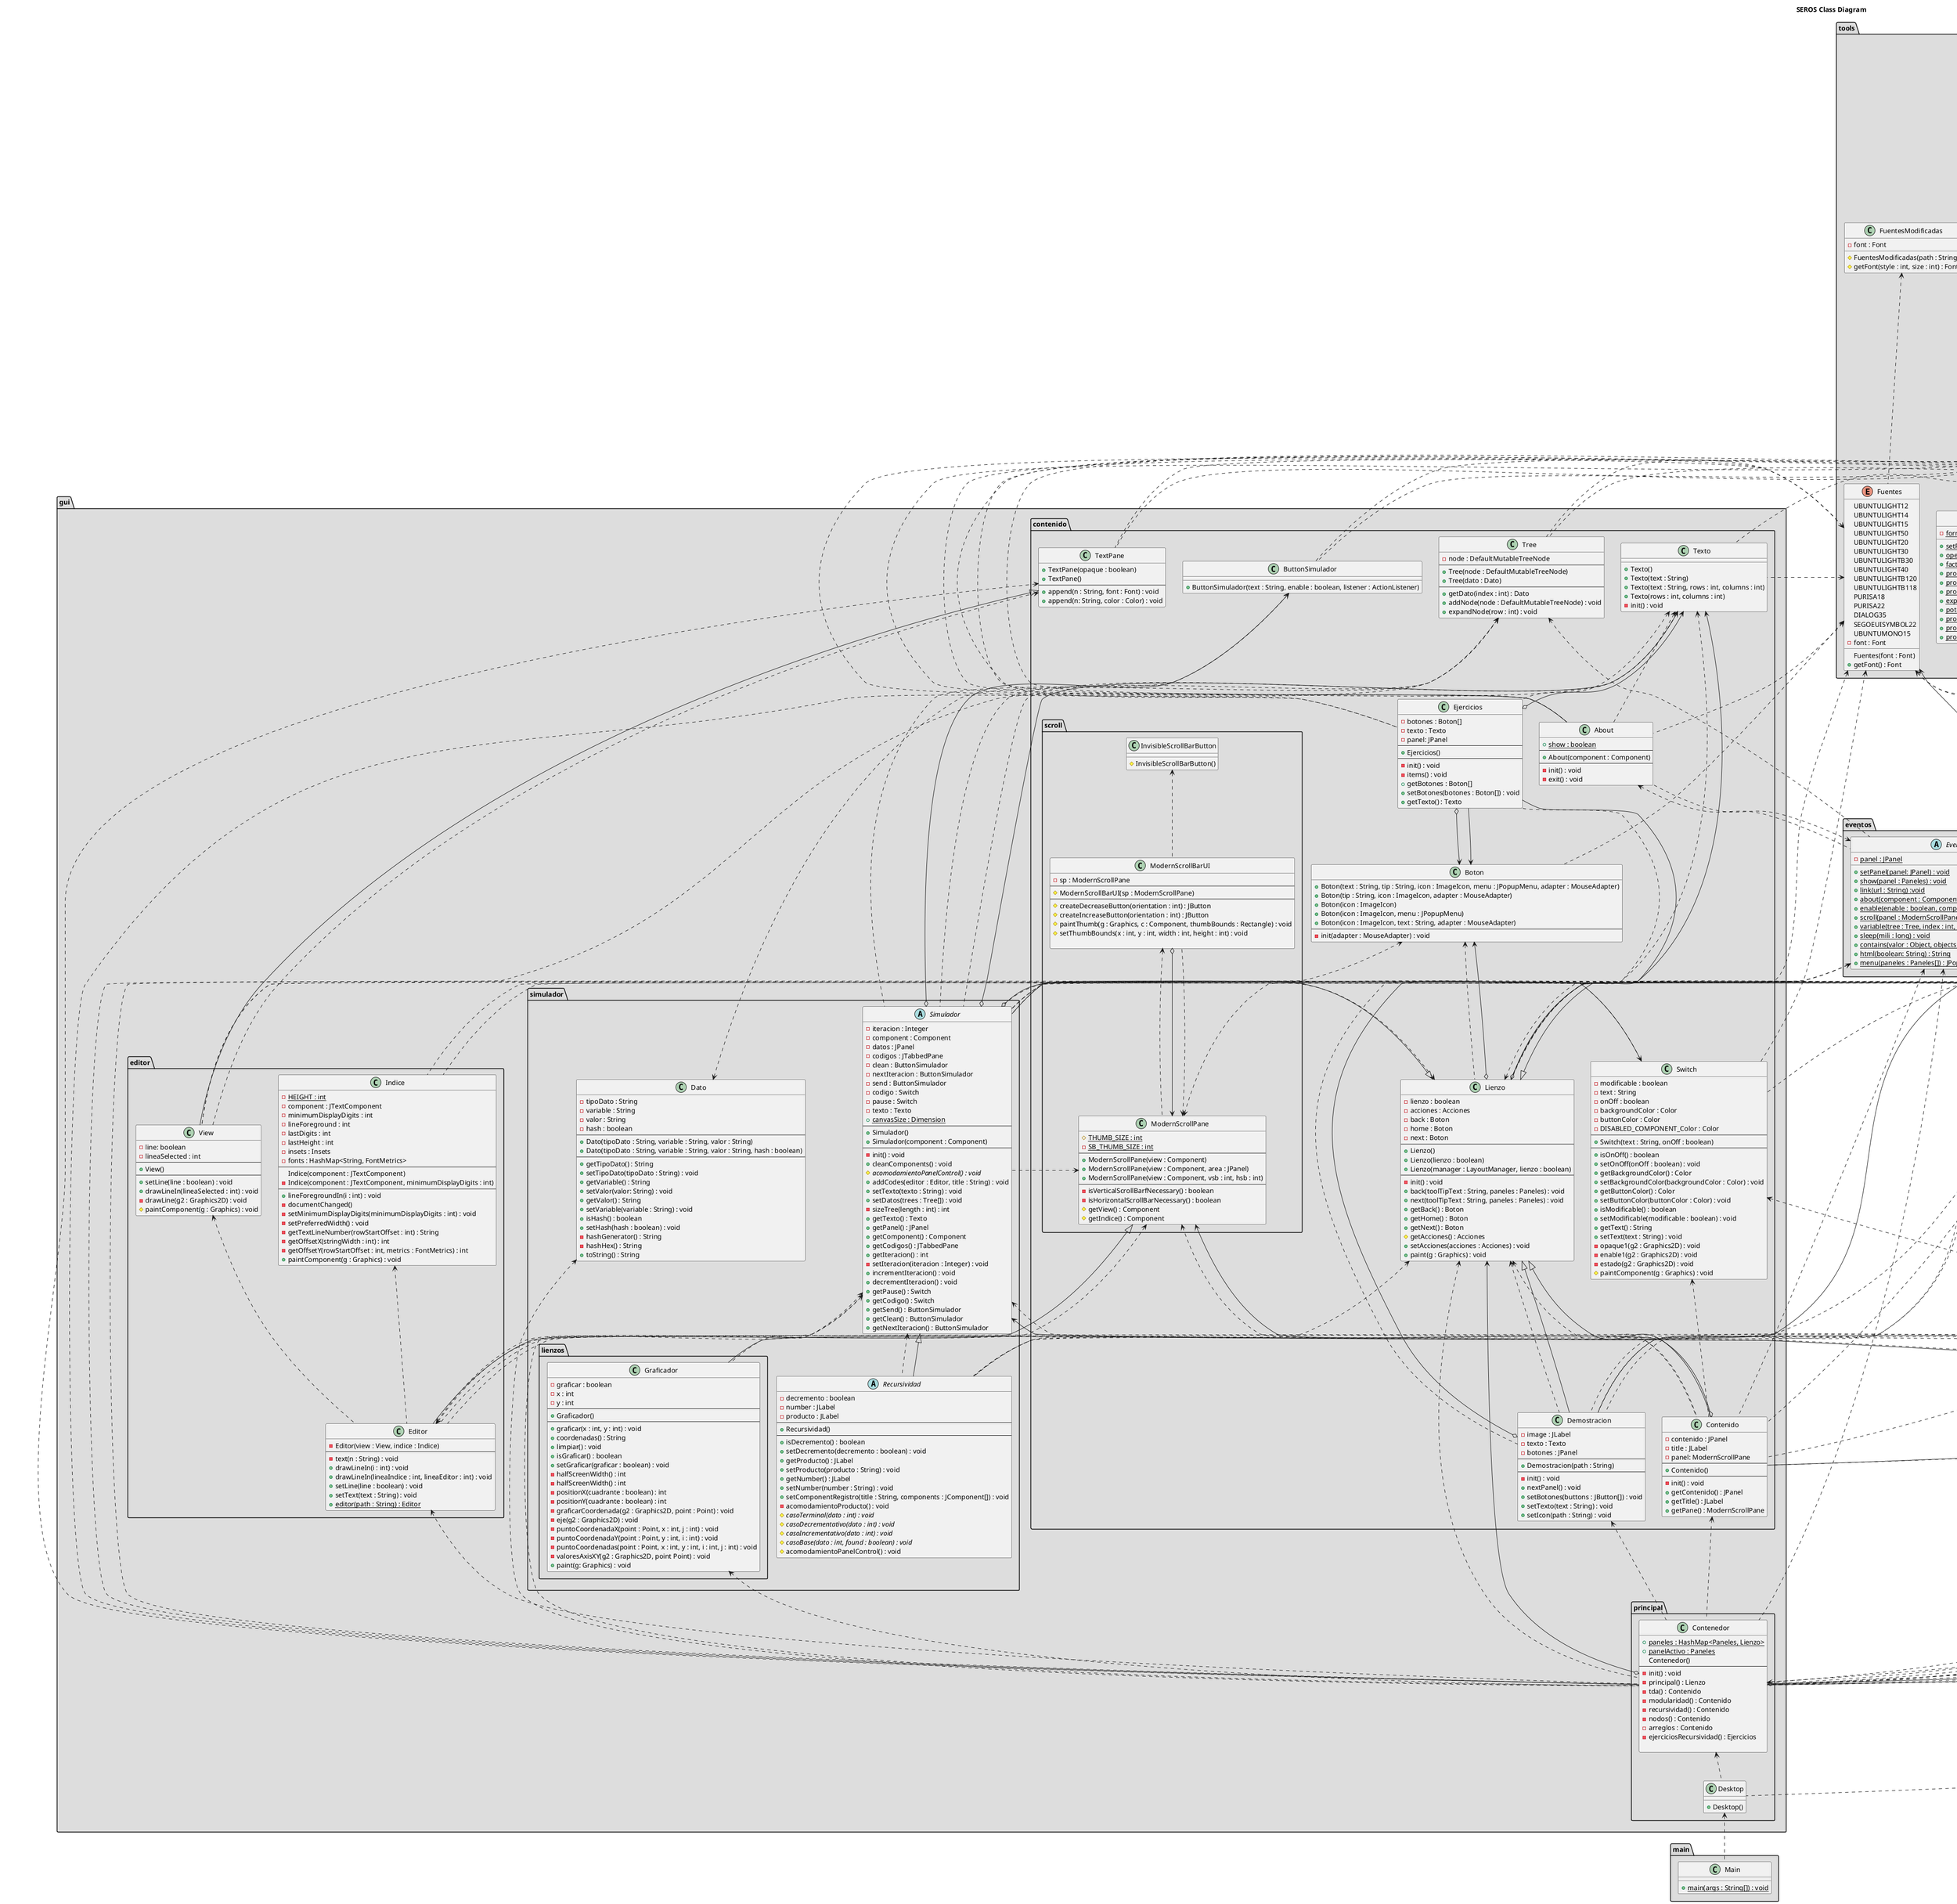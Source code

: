 @startuml
title SEROS Class Diagram
package eventos #DDDDDD {
    abstract class Eventos {
        - {static} panel : JPanel
        + {static} setPanel(panel: JPanel) : void
        + {static} show(panel : Paneles) : void
        + {static} link(url : String) :void
        + {static} about(component : Component) : void
        + {static} enable(enable : boolean, components : Component[]) : void
        + {static} scroll(panel : ModernScrollPane, value : int) : void
        + {static} variable(tree : Tree, index : int, valor : Object) : void
        + {static} sleep(mili : long) : void
        + {static} contains(valor : Object, objects : Object[]) : boolean
        + {static} html(boolean: String) : String
        + {static} menu(paneles : Paneles[]) : JPopupMenu
    }
}
package main #DDDDDD {
    class Main {
        + {static} main(args : String[]) : void
    }
}
package tools #DDDDDD {
    enum Fuentes {
        UBUNTULIGHT12
        UBUNTULIGHT14
        UBUNTULIGHT15
        UBUNTULIGHT50
        UBUNTULIGHT20
        UBUNTULIGHT30
        UBUNTULIGHTB30
        UBUNTULIGHT40
        UBUNTULIGHTB120
        UBUNTULIGHTB118
        PURISA18
        PURISA22
        DIALOG35
        SEGOEUISYMBOL22
        UBUNTUMONO15
        - font : Font
        Fuentes(font : Font)
        + getFont() : Font
    }
    class FuentesModificadas {
        - font : Font
        # FuentesModificadas(path : String)
        # getFont(style : int, size : int) : Font
    }
    interface Acciones {
        iteracion0() : void
        iteracion1() : void
        clean() : void
    }
    abstract class Archivos {
        + {static} image(path : String, width : int, height : int) : ImageIcon
        + {static} codefiles(path : String) : String
    }
    enum Colour {
        AZUL
         AMARILLO
         BLANCO
         MORADO
         NARANJA
         VERDE
         AZULTITLE
         AZULTEXT
         GRIS
         GRISPANEL
         GRISBUTTON
         CURIOUSBLUE
         NEGROEDITOR
         NEGROINDICE
         BORDESCROLL
         SCROLLDRAGGING
         SCROLLROLLOVER
         SCROLLPRESSED
         GRAYDISABLED
         VERDEACTIVO
         BLANCODESHABILITADO
         REDLINESELECTED
         LINEFOREGROUND
         - color : Color
         Colour(color : Color)
         + getColor() : Color
    }
    enum Paneles {
        PRINCIPAL
        TDA
        MODULARIDAD
        RECURSIVIDAD
        ARREGLOS
        NODOS
        ORDENAMIENTO
        BUSQUEDA
        PILAS
        COLAS
        LISTAS_ENLAZADAS
        ARBOLES
        GRAFOS
        SIMULADORTDA
        FACTORIAL
        POTENCIA
        EJERCICIOS_RECURSIVIDAD
        DEMOSTRACION_MODULARIDAD
        - n: String
        Paneles(n : String)
        + toString() : String
    }
    enum Operacion {
        FACTORIAL
        POTENCIA
    }
    abstract class Operaciones {
        - {static} format : HashMap<Operacion,DecimalFormat>
        + {static} setFormat(key : Operacion, pattern : String) : void
        + {static} operacion(operacion : String, resultado : String) : String
        + {static} factorial(n : int) : long
        + {static} productoFactorial(i : int) : String
        + {static} productoFactorial(i : int, valor : int) : String
        + {static} productUpFactorial(i : int, factorial : int) : String
        + {static} exponente(base : Object, exponente : Object) : String
        + {static} potencia(base : Object, exponente : Object) : long
        + {static} productoPotencia(base : int, exponente : int) : String
        + {static} productoPotenciaUp(base : Object, exponente : Object) : String
        + {static} productoPotenciaUpN(base : Object, exponente : Object) : String
    }
    abstract class Constrains {
        + {static} addComp(component : Component,container : Container, rectangle : Rectangle, weightx : double, weighty : double, insets Insets, place : int, stretch : int) : void
        + {static} addCompX(component : Component,container : Container, rectangle : Rectangle, weightx : double, insets Insets, place : int, stretch : int) : void
        + {static} addCompY(component : Component,container : Container, rectangle : Rectangle, weighty : double, insets Insets, place : int, stretch : int) : void
        + {static} addCompI(component : Component,container : Container, rectangle : Rectangle, weightx : double, weighty : double, insets Insets, ipadx : int, ipady : int, place : int, stretch : int) : void
        + {static} addCompIx(component : Component,container : Container, rectangle : Rectangle, weightx : double, weighty : double, insets Insets, ipadx : int, place : int, stretch : int) : void
        + {static} addCompIy(component : Component,container : Container, rectangle : Rectangle, weightx : double, weighty : double, insets Insets, ipadx : int, place : int, stretch : int) : void
        + {static} addCompXIx(component : Component,container : Container, rectangle : Rectangle, weightx : double, insets Insets, ipadx : int, place : int, stretch : int) : void
        + {static} addCompYIx(component : Component,container : Container, rectangle : Rectangle, weighty : double, insets Insets, ipadx : int, place : int, stretch : int) : void
        + {static} addCompXIy(component : Component,container : Container, rectangle : Rectangle, weightx : double, insets Insets, ipady : int, place : int, stretch : int) : void
        + {static} addCompYIy(component : Component,container : Container, rectangle : Rectangle, weighty : double, insets Insets, ipady : int, place : int, stretch : int) : void
        - {static} grid(r : Rectangle, insets : Insets, place : int, stretch : int) : GridBagConstrains
    }
    enum Text {
        VENTANAPRINCIPAL
        TDA
        TDA1
        TDA2
        TDA3
        FORMULATDA
        SIMULADORTDA1
        SIMULADORTDA2
        SIMULADORTDA3
        SIMULADORTDA4
        ABOUT
        LINK
        MODULARIDAD
        MODULARIDAD1
        RECURSIVIDAD
        RECURSIVIDAD1
        ARREGLOS
        ARREGLOS1
        ARREGLOS2
        NODOS
        NODOS1
        NODOS2
        FACTORIAL
        FACTORIAL1
        FACTORIAL2
        FACTORIAL3
        FACTORIAL4
        FACTORIAL5
        FACTORIAL6
        FACTORIAL7
        POTENCIA
        POTENCIA1
        POTENCIA2
        POTENCIA3
        POTENCIA4
        POTENCIA5
        POTENCIA7
        POTENCIA8
        POTENCIA9
        DEMOSTRACION_MODULARIDAD
        - n : String
        Text(n : String)
        + toString() : String
    }
}
package gui #DDDDDD {
    package contenido #DDDDDD {
        package scroll #DDDDDD {
            class InvisibleScrollBarButton {
                # InvisibleScrollBarButton()
            }
            class ModernScrollBarUI {
                - sp : ModernScrollPane
                --
                # ModernScrollBarUI(sp : ModernScrollPane)
                --
                # createDecreaseButton(orientation : int) : JButton
                # createIncreaseButton(orientation : int) : JButton
                # paintThumb(g : Graphics, c : Component, thumbBounds : Rectangle) : void
                # setThumbBounds(x : int, y : int, width : int, height : int) : void

            }
            class ModernScrollPane {
                # {static} THUMB_SIZE : int
                - {static} SB_THUMB_SIZE : int
                --
                + ModernScrollPane(view : Component)
                + ModernScrollPane(view : Component, area : JPanel)
                + ModernScrollPane(view : Component, vsb : int, hsb : int)
                --
                - isVerticalScrollBarfNecessary() : boolean
                - isHorizontalScrollBarNecessary() : boolean
                # getView() : Component
                # getIndice() : Component
            }
        }
        class About {
            + {static} show : boolean
            --
            + About(component : Component)
            --
            - init() : void
            - exit() : void
        }
        class Boton {
            + Boton(text : String, tip : String, icon : ImageIcon, menu : JPopupMenu, adapter : MouseAdapter)
            + Boton(tip : String, icon : ImageIcon, adapter : MouseAdapter)
            + Boton(icon : ImageIcon)
            + Boton(icon : ImageIcon, menu : JPopupMenu)
            + Boton(icon : ImageIcon, text : String, adapter : MouseAdapter)
            --
            - init(adapter : MouseAdapter) : void
        }
        class ButtonSimulador {
            + ButtonSimulador(text : String, enable : boolean, listener : ActionListener)
        }
        class Contenido {
            - contenido : JPanel
            - title : JLabel
            - panel: ModernScrollPane
            --
            + Contenido()
            --
            - init() : void
            + getContenido() : JPanel
            + getTitle() : JLabel
            + getPane() : ModernScrollPane
        }
        class Demostracion {
            - image : JLabel
            - texto : Texto
            - botones : JPanel
            --
            + Demostracion(path : String)
            --
            - init() : void
            + nextPanel() : void
            + setBotones(buttons : JButton[]) : void
            + setTexto(text : String) : void
            +setIcon(path : String) : void
        }
        class Ejercicios {
            - botones : Boton[]
            - texto : Texto
            - panel: JPanel
            --
            + Ejercicios()
            --
            - init() : void
            - items() : void
            + getBotones : Boton[]
            + setBotones(botones : Boton[]) : void
            + getTexto() : Texto
        }
        class Lienzo {
            - lienzo : boolean
            - acciones : Acciones
            - back : Boton
            - home : Boton
            - next : Boton
            --
            + Lienzo()
            + Lienzo(lienzo : boolean)
            + Lienzo(manager : LayoutManager, lienzo : boolean)
            --
            - init() : void
            + back(toolTipText : String, paneles : Paneles) : void
            + next(toolTipText : String, paneles : Paneles) : void
            + getBack() : Boton
            + getHome() : Boton
            + getNext() : Boton
            # getAcciones() : Acciones
            + setAcciones(acciones : Acciones) : void
            + paint(g : Graphics) : void
        }
        class Switch {
            - modificable : boolean
            - text : String
            - onOff : boolean
            - backgroundColor : Color
            - buttonColor : Color
            - DISABLED_COMPONENT_Color : Color
            --
            + Switch(text : String, onOff : boolean)
            --
            + isOnOff() : boolean
            + setOnOff(onOff : boolean) : void
            + getBackgroundColor() : Color
            + setBackgroundColor(backgroundColor : Color) : void
            + getButtonColor() : Color
            + setButtonColor(buttonColor : Color) : void
            + isModificable() : boolean
            + setModificable(modificable : boolean) : void
            + getText() : String
            + setText(text : String) : void
            - opaque1(g2 : Graphics2D) : void
            - enable1(g2 : Graphics2D) : void
            - estado(g2 : Graphics2D) : void
            # paintComponent(g : Graphics) : void
        }
        class Texto {
            + Texto()
            + Texto(text : String)
            + Texto(text : String, rows : int, columns : int)
            + Texto(rows : int, columns : int)
            - init() : void
        }
        class TextPane {
            + TextPane(opaque : boolean)
            + TextPane()
            --
            + append(n : String, font : Font) : void
            + append(n: String, color : Color) : void
        }
        class Tree {
            - node : DefaultMutableTreeNode
            --
            + Tree(node : DefaultMutableTreeNode)
            + Tree(dato : Dato)
            --
            + getDato(index : int) : Dato
            + addNode(node : DefaultMutableTreeNode) : void
            + expandNode(row : int) : void
        }
    }
    package editor #DDDDDD {
        class Editor {
            - Editor(view : View, indice : Indice)
            --
            - text(n : String) : void
            + drawLineIn(i : int) : void
            + drawLineIn(lineaIndice : int, lineaEditor : int) : void
            + setLine(line : boolean) : void
            + setText(text : String) : void
            + {static} editor(path : String) : Editor
        }
        class Indice {
            - {static} HEIGHT : int
            - component : JTextComponent
            - minimumDisplayDigits : int
            - lineForeground : int
            - lastDigits : int
            - lastHeight : int
            - insets : Insets
            - fonts : HashMap<String, FontMetrics>
            --
            Indice(component : JTextComponent)
            - Indice(component : JTextComponent, minimumDisplayDigits : int)
            --
            + lineForegroundIn(i : int) : void
            - documentChanged()
            - setMinimumDisplayDigits(minimumDisplayDigits : int) : void
            - setPreferredWidth() : void
            - getTextLineNumber(rowStartOffset : int) : String
            - getOffsetX(stringWidth : int) : int
            - getOffsetY(rowStartOffset : int, metrics : FontMetrics) : int
            + paintComponent(g : Graphics) : void
        }
        class View {
            - line: boolean
            - lineaSelected : int
            --
            + View()
            --
            + setLine(line : boolean) : void
            + drawLineIn(lineaSelected : int) : void
            - drawLine(g2 : Graphics2D) : void
            # paintComponent(g : Graphics) : void
        }
    }
    package principal #DDDDDD {
        class Contenedor {
            + {static} paneles : HashMap<Paneles, Lienzo>
            + {static} panelActivo : Paneles
            Contenedor()
            --
            - init() : void
            - principal() : Lienzo
            - tda() : Contenido
            - modularidad() : Contenido
            - recursividad() : Contenido
            - nodos() : Contenido
            - arreglos : Contenido
            - ejerciciosRecursividad() : Ejercicios

        }
        class Desktop {
            + Desktop()
        }
    }
    package simulador #DDDDDD {
        package lienzos #DDDDDD {
            class Graficador {
                - graficar : boolean
                - x : int
                - y : int
                --
                + Graficador()
                --
                + graficar(x : int, y : int) : void
                + coordenadas() : String
                + limpiar() : void
                + isGraficar() : boolean
                + setGraficar(graficar : boolean) : void
                - halfScreenWidth() : int
                - halfScreenWidth() : int
                - positionX(cuadrante : boolean) : int
                - positionY(cuadrante : boolean) : int
                - graficarCoordenada(g2 : Graphics2D, point : Point) : void
                - eje(g2 : Graphics2D) : void
                - puntoCoordenadaX(point : Point, x : int, j : int) : void
                - puntoCoordenadaY(point : Point, y : int, i : int) : void
                - puntoCoordenadas(point : Point, x : int, y : int, i : int, j : int) : void
                - valoresAxisXY(g2 : Graphics2D, point Point) : void
                + paint(g: Graphics) : void
            }
        }
        class Dato {
            - tipoDato : String
            - variable : String
            - valor : String
            - hash : boolean
            --
            + Dato(tipoDato : String, variable : String, valor : String)
            + Dato(tipoDato : String, variable : String, valor : String, hash : boolean)
            --
            + getTipoDato() : String
            + setTipoDato(tipoDato : String) : void
            + getVariable() : String
            + setValor(valor: String) : void
            + getValor() : String
            + setVariable(variable : String) : void
            + isHash() : boolean
            + setHash(hash : boolean) : void
            - hashGenerator() : String
            - hashHex() : String
            + toString() : String
        }
        abstract class Recursividad {
            - decremento : boolean
            - number : JLabel
            - producto : JLabel
            --
            + Recursividad()
            --
            + isDecremento() : boolean
            + setDecremento(decremento : boolean) : void
            + getProducto() : JLabel
            + setProducto(producto : String) : void
            + getNumber() : JLabel
            + setNumber(number : String) : void
            + setComponentRegistro(title : String, components : JComponent[]) : void
            - acomodamientoProducto() : void
            # {abstract} casoTerminal(dato : int) : void
            # {abstract} casoDecrementativo(dato : int) : void
            # {abstract} casoIncrementativo(dato : int) : void
            # {abstract} casoBase(dato : int, found : boolean) : void
            # acomodamientoPanelControl() : void
        }
        abstract class Simulador {
            - iteracion : Integer
            - component : Component
            - datos : JPanel
            - codigos : JTabbedPane
            - clean : ButtonSimulador
            - nextIteracion : ButtonSimulador
            - send : ButtonSimulador
            - codigo : Switch
            - pause : Switch
            - texto : Texto
            + {static} canvasSize : Dimension
            --
            + Simulador()
            + Simulador(component : Component)
            --
            - init() : void
            + cleanComponents() : void
            # {abstract} acomodamientoPanelControl() : void
            + addCodes(editor : Editor, title : String) : void
            + setTexto(texto : String) : void
            + setDatos(trees : Tree[]) : void
            - sizeTree(length : int) : int
            + getTexto() : Texto
            + getPanel() : JPanel
            + getComponent() : Component
            + getCodigos() : JTabbedPane
            + getIteracion() : int
            - setIteracion(iteracion : Integer) : void
            + incrementIteracion() : void
            + decrementIteracion() : void
            + getPause() : Switch
            + getCodigo() : Switch
            + getSend() : ButtonSimulador
            + getClean() : ButtonSimulador
            + getNextIteracion() : ButtonSimulador
        }
    }
}
package hilos #DDDDDD {
    class LineLocation {
        - code : int
        - lineaIndice : int
        - lineaEditor : int
        - texto : String
        - scroll : int
        - sleep : boolean
        --
        + LineLocation(code : int, lineaIndice : int, lineaEditor : int, texto : String)
        + LineLocation(code : int, lineaIndice : int, lineaEditor : int, texto : String, sleep : boolean)
        + LineLocation(code : int, line : int, texto : String, sleep : boolean)
        + LineLocation(code : int, line : int, texto : String)
        - LineLocation(code : int, lineaIndice : int, lineaEditor : int, texto : String, scroll : int, sleep : boolean)
        --
        + getCode() : int
        + setCode(code: int) : void
        + getLineIndice() : int
        + setLineIndice(lineaIndice : int) : void
        + getLineEditor() : int
        + setLineEditor(lineaEditor : int) : void
        + getTexto() : String
        + setTexto(texto : String) : void
        + getScroll() : int
        + setScroll(scroll : int) : void
        + isSleep() : boolean
        + setSleep(sleep : Sleep) : void
        + toString() : String
        + equals(obj : Object) : boolean
    }
    abstract class Lines {
        - simulador : Simulador
        - lines : LineLocation[]
        --
        + Lines(simulador : Simulador, lines : LineLocation[])
        --
        + run() : void
        - lines() : void
        + {abstract} actions() : void
    }
}

About <.. Eventos

Acciones <.. Demostracion
Acciones <.. Lienzo
Acciones <.. Contenedor
Acciones <.. Ejercicios
Acciones <.. Demostracion
Acciones <.. Contenido
Acciones <.. Simulador
Acciones <|.. Recursividad

Archivos <.. Demostracion
Archivos <.. Desktop
Archivos <.. About
Archivos <.. Contenedor
Archivos <.. Editor
Archivos <.. Lienzo
Archivos <.. Tree

Boton <-- Ejercicios
Boton <.. Contenedor
Boton <.. Lienzo

ButtonSimulador <.. Simulador

Colour <.. Switch
Colour <.. Indice
Colour <.. View
Colour <.. ButtonSimulador
Colour <.. Texto
Colour <.. TextPane
Colour <.. About
Colour <.. Contenedor
Colour <.. Indice
Colour <.. Demostracion

Contenedor <.. Desktop
Contenedor <.. Eventos
Contenedor o--> Paneles
Contenedor o--> Lienzo

Contenido o--> ModernScrollPane
Contenido <.. Contenedor

Constrains <.. Contenedor
Constrains <.. Demostracion
Constrains <.. About
Constrains <.. Simulador
Constrains <.. Ejercicios
Constrains <.. Contenido
Constrains <.. Recursividad

Ejercicios o--> Boton
Ejercicios o--> Texto

Dato <.. Tree
Dato <.. Contenedor

Demostracion <.. Contenedor
Demostracion o--> Texto

Desktop <.. Main

Editor <.. Contenedor
Editor <.. Lines
Editor <.. Simulador

Eventos <.. Contenido
Eventos <.. Lienzo
Eventos <.. About
Eventos <.. Simulador
Eventos <.. Contenedor
Eventos <.. Lines
Eventos <.. Operaciones

Fuentes <.. Contenedor
Fuentes <.. ButtonSimulador
Fuentes <.. Texto
Fuentes <.. TextPane
Fuentes <.. Boton
Fuentes <.. Switch
Fuentes <.. About
Fuentes <.. Tree
Fuentes <.. View
Fuentes <.. Contenido
Fuentes <- Graficador

FuentesModificadas <.. Fuentes

Graficador <.. Contenedor

Indice <.. Editor

InvisibleScrollBarButton <.. ModernScrollBarUI

Lienzo o--> Boton
Lienzo o--> Acciones
Lienzo <.. Contenido
Lienzo <.. Demostracion
Lienzo <.. Simulador
Lienzo <.. Ejercicios
Lienzo <.. Contenedor
Lienzo <.. Recursividad
Lienzo <|-- Contenido
Lienzo <|-- Demostracion
Lienzo <|-- Simulador
Lienzo <|-- Ejercicios

Lines o--> LineLocation
Lines o--> Simulador
Lines <.. Contenedor

LineLocation <.. Lines
LineLocation <.. Contenedor

ModernScrollBarUI <.. ModernScrollPane
ModernScrollBarUI o-->  ModernScrollPane

ModernScrollPane <|-- Editor
ModernScrollPane <.. ModernScrollBarUI
ModernScrollPane <.. Eventos
ModernScrollPane <.. Contenido
ModernScrollPane <.. Editor
ModernScrollPane <.. Simulador

Paneles <.. Eventos
Paneles <.. Contenedor
Paneles <.. Lienzo
Paneles <.. Contenido

Operacion <.. Operaciones
Operacion o--> Operaciones
Operacion <.. Contenedor

Operaciones +-- Operacion
Operaciones <.. Contenedor

Tree <.. Eventos
Tree <.. Simulador
Tree <.. Contenedor

View <.. Editor

TextPane <|-- View
TextPane <.. View
TextPane <.. Contenedor

Texto <.. Demostracion
Texto <.. Ejercicios
Texto <.. Simulador
Texto <.. Contenedor
Texto <.. About

Simulador o--> ButtonSimulador
Simulador o--> Switch
Simulador o--> Texto
Simulador <.. Lines
Simulador <.. Contenedor
Simulador <.. Graficador
Simulador <.. Recursividad
Simulador <|-- Recursividad

Switch <.. Contenido
Switch <.. Lines
Switch <.. Simulador

Text <.. About
Text <.. Contenido
Text <.. Contenedor
Text <.. Lienzo
@enduml